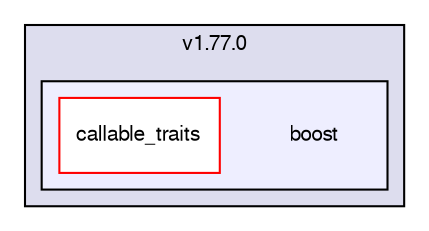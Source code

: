 digraph "ttg/ttg/external/boost/v1.77.0/boost" {
  compound=true
  node [ fontsize="10", fontname="FreeSans"];
  edge [ labelfontsize="10", labelfontname="FreeSans"];
  subgraph clusterdir_af7e1e7ef5a2a9f13e30e27d1c3a93c9 {
    graph [ bgcolor="#ddddee", pencolor="black", label="v1.77.0" fontname="FreeSans", fontsize="10", URL="dir_af7e1e7ef5a2a9f13e30e27d1c3a93c9.html"]
  subgraph clusterdir_579c34c927258d4d87fc541138bc97e7 {
    graph [ bgcolor="#eeeeff", pencolor="black", label="" URL="dir_579c34c927258d4d87fc541138bc97e7.html"];
    dir_579c34c927258d4d87fc541138bc97e7 [shape=plaintext label="boost"];
  dir_de3d4499b2b045e93e0f852da2232cc9 [shape=box label="callable_traits" fillcolor="white" style="filled" color="red" URL="dir_de3d4499b2b045e93e0f852da2232cc9.html"];
  }
  }
}

